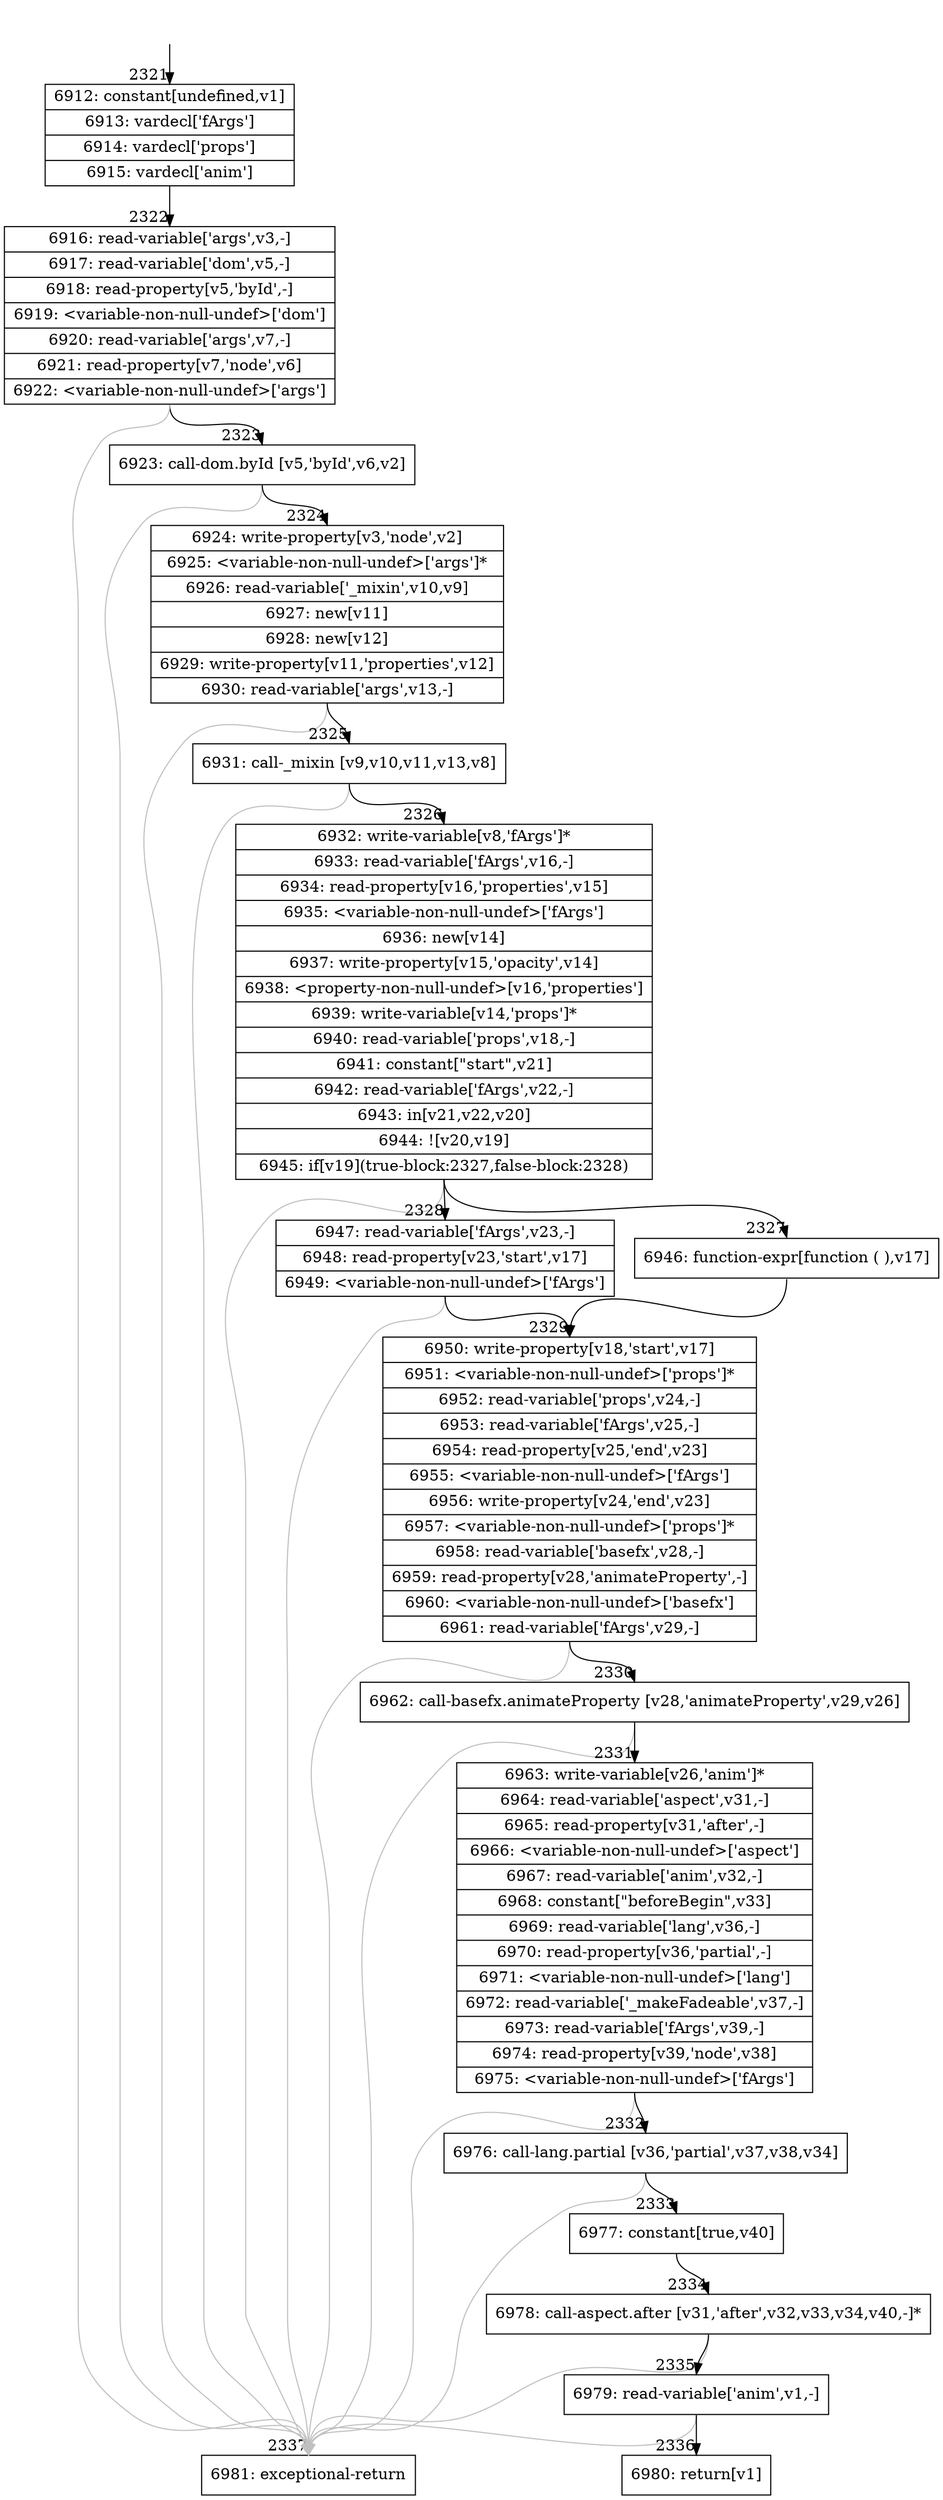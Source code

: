 digraph {
rankdir="TD"
BB_entry136[shape=none,label=""];
BB_entry136 -> BB2321 [tailport=s, headport=n, headlabel="    2321"]
BB2321 [shape=record label="{6912: constant[undefined,v1]|6913: vardecl['fArgs']|6914: vardecl['props']|6915: vardecl['anim']}" ] 
BB2321 -> BB2322 [tailport=s, headport=n, headlabel="      2322"]
BB2322 [shape=record label="{6916: read-variable['args',v3,-]|6917: read-variable['dom',v5,-]|6918: read-property[v5,'byId',-]|6919: \<variable-non-null-undef\>['dom']|6920: read-variable['args',v7,-]|6921: read-property[v7,'node',v6]|6922: \<variable-non-null-undef\>['args']}" ] 
BB2322 -> BB2323 [tailport=s, headport=n, headlabel="      2323"]
BB2322 -> BB2337 [tailport=s, headport=n, color=gray, headlabel="      2337"]
BB2323 [shape=record label="{6923: call-dom.byId [v5,'byId',v6,v2]}" ] 
BB2323 -> BB2324 [tailport=s, headport=n, headlabel="      2324"]
BB2323 -> BB2337 [tailport=s, headport=n, color=gray]
BB2324 [shape=record label="{6924: write-property[v3,'node',v2]|6925: \<variable-non-null-undef\>['args']*|6926: read-variable['_mixin',v10,v9]|6927: new[v11]|6928: new[v12]|6929: write-property[v11,'properties',v12]|6930: read-variable['args',v13,-]}" ] 
BB2324 -> BB2325 [tailport=s, headport=n, headlabel="      2325"]
BB2324 -> BB2337 [tailport=s, headport=n, color=gray]
BB2325 [shape=record label="{6931: call-_mixin [v9,v10,v11,v13,v8]}" ] 
BB2325 -> BB2326 [tailport=s, headport=n, headlabel="      2326"]
BB2325 -> BB2337 [tailport=s, headport=n, color=gray]
BB2326 [shape=record label="{6932: write-variable[v8,'fArgs']*|6933: read-variable['fArgs',v16,-]|6934: read-property[v16,'properties',v15]|6935: \<variable-non-null-undef\>['fArgs']|6936: new[v14]|6937: write-property[v15,'opacity',v14]|6938: \<property-non-null-undef\>[v16,'properties']|6939: write-variable[v14,'props']*|6940: read-variable['props',v18,-]|6941: constant[\"start\",v21]|6942: read-variable['fArgs',v22,-]|6943: in[v21,v22,v20]|6944: ![v20,v19]|6945: if[v19](true-block:2327,false-block:2328)}" ] 
BB2326 -> BB2327 [tailport=s, headport=n, headlabel="      2327"]
BB2326 -> BB2328 [tailport=s, headport=n, headlabel="      2328"]
BB2326 -> BB2337 [tailport=s, headport=n, color=gray]
BB2327 [shape=record label="{6946: function-expr[function ( ),v17]}" ] 
BB2327 -> BB2329 [tailport=s, headport=n, headlabel="      2329"]
BB2328 [shape=record label="{6947: read-variable['fArgs',v23,-]|6948: read-property[v23,'start',v17]|6949: \<variable-non-null-undef\>['fArgs']}" ] 
BB2328 -> BB2329 [tailport=s, headport=n]
BB2328 -> BB2337 [tailport=s, headport=n, color=gray]
BB2329 [shape=record label="{6950: write-property[v18,'start',v17]|6951: \<variable-non-null-undef\>['props']*|6952: read-variable['props',v24,-]|6953: read-variable['fArgs',v25,-]|6954: read-property[v25,'end',v23]|6955: \<variable-non-null-undef\>['fArgs']|6956: write-property[v24,'end',v23]|6957: \<variable-non-null-undef\>['props']*|6958: read-variable['basefx',v28,-]|6959: read-property[v28,'animateProperty',-]|6960: \<variable-non-null-undef\>['basefx']|6961: read-variable['fArgs',v29,-]}" ] 
BB2329 -> BB2330 [tailport=s, headport=n, headlabel="      2330"]
BB2329 -> BB2337 [tailport=s, headport=n, color=gray]
BB2330 [shape=record label="{6962: call-basefx.animateProperty [v28,'animateProperty',v29,v26]}" ] 
BB2330 -> BB2331 [tailport=s, headport=n, headlabel="      2331"]
BB2330 -> BB2337 [tailport=s, headport=n, color=gray]
BB2331 [shape=record label="{6963: write-variable[v26,'anim']*|6964: read-variable['aspect',v31,-]|6965: read-property[v31,'after',-]|6966: \<variable-non-null-undef\>['aspect']|6967: read-variable['anim',v32,-]|6968: constant[\"beforeBegin\",v33]|6969: read-variable['lang',v36,-]|6970: read-property[v36,'partial',-]|6971: \<variable-non-null-undef\>['lang']|6972: read-variable['_makeFadeable',v37,-]|6973: read-variable['fArgs',v39,-]|6974: read-property[v39,'node',v38]|6975: \<variable-non-null-undef\>['fArgs']}" ] 
BB2331 -> BB2332 [tailport=s, headport=n, headlabel="      2332"]
BB2331 -> BB2337 [tailport=s, headport=n, color=gray]
BB2332 [shape=record label="{6976: call-lang.partial [v36,'partial',v37,v38,v34]}" ] 
BB2332 -> BB2333 [tailport=s, headport=n, headlabel="      2333"]
BB2332 -> BB2337 [tailport=s, headport=n, color=gray]
BB2333 [shape=record label="{6977: constant[true,v40]}" ] 
BB2333 -> BB2334 [tailport=s, headport=n, headlabel="      2334"]
BB2334 [shape=record label="{6978: call-aspect.after [v31,'after',v32,v33,v34,v40,-]*}" ] 
BB2334 -> BB2335 [tailport=s, headport=n, headlabel="      2335"]
BB2334 -> BB2337 [tailport=s, headport=n, color=gray]
BB2335 [shape=record label="{6979: read-variable['anim',v1,-]}" ] 
BB2335 -> BB2336 [tailport=s, headport=n, headlabel="      2336"]
BB2335 -> BB2337 [tailport=s, headport=n, color=gray]
BB2336 [shape=record label="{6980: return[v1]}" ] 
BB2337 [shape=record label="{6981: exceptional-return}" ] 
//#$~ 2431
}
